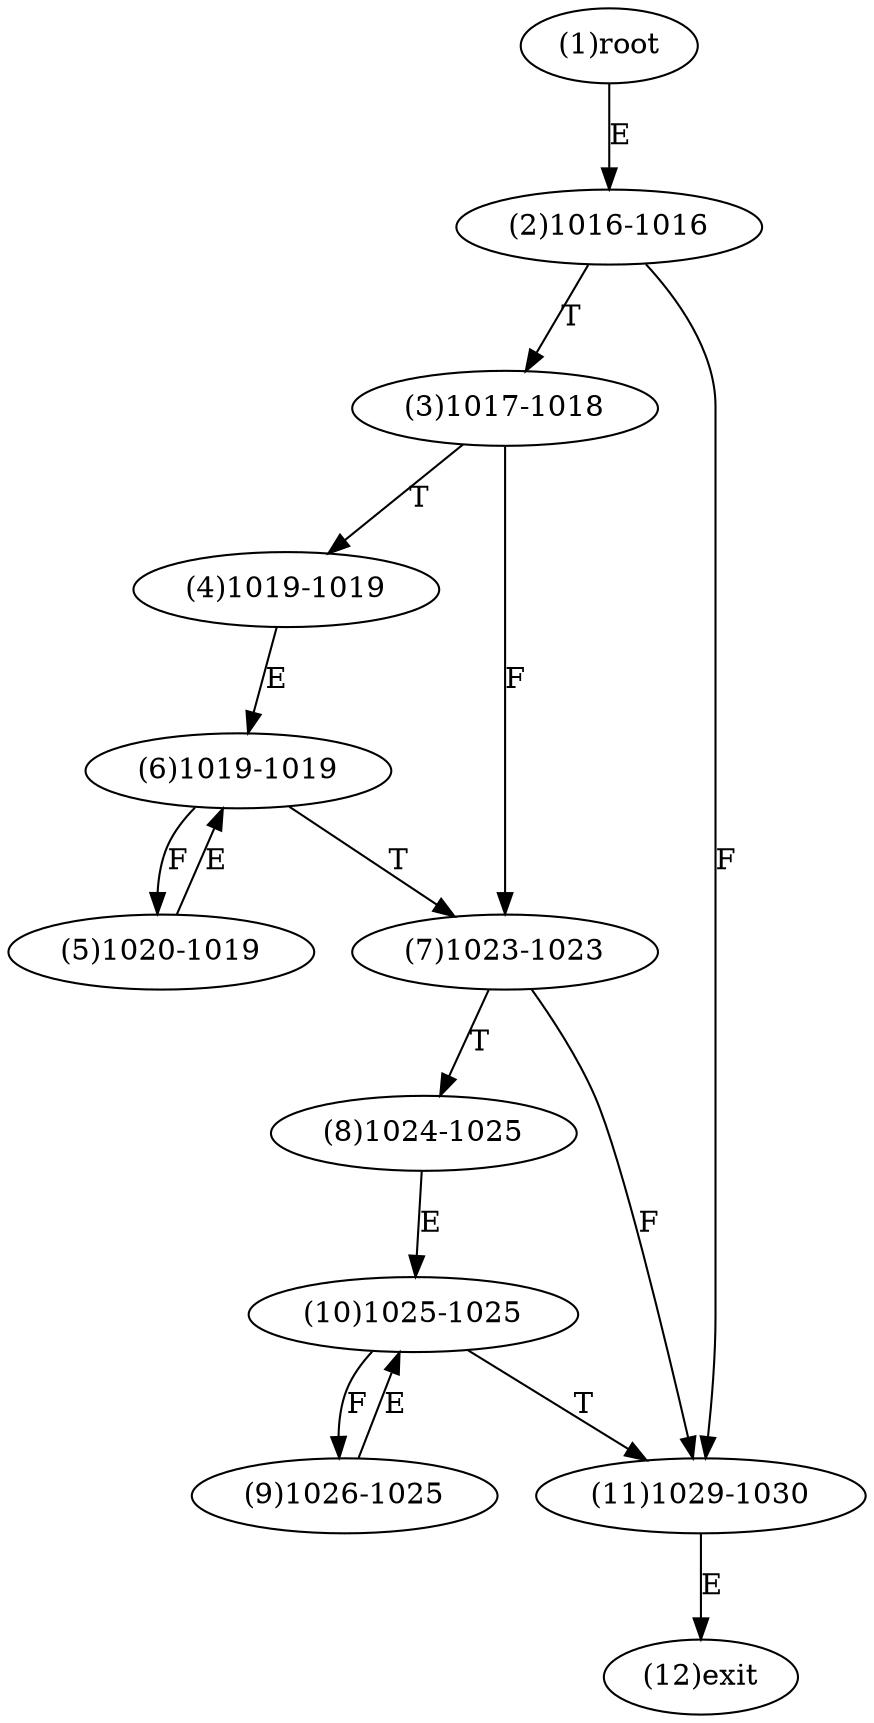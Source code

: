 digraph "" { 
1[ label="(1)root"];
2[ label="(2)1016-1016"];
3[ label="(3)1017-1018"];
4[ label="(4)1019-1019"];
5[ label="(5)1020-1019"];
6[ label="(6)1019-1019"];
7[ label="(7)1023-1023"];
8[ label="(8)1024-1025"];
9[ label="(9)1026-1025"];
10[ label="(10)1025-1025"];
11[ label="(11)1029-1030"];
12[ label="(12)exit"];
1->2[ label="E"];
2->11[ label="F"];
2->3[ label="T"];
3->7[ label="F"];
3->4[ label="T"];
4->6[ label="E"];
5->6[ label="E"];
6->5[ label="F"];
6->7[ label="T"];
7->11[ label="F"];
7->8[ label="T"];
8->10[ label="E"];
9->10[ label="E"];
10->9[ label="F"];
10->11[ label="T"];
11->12[ label="E"];
}